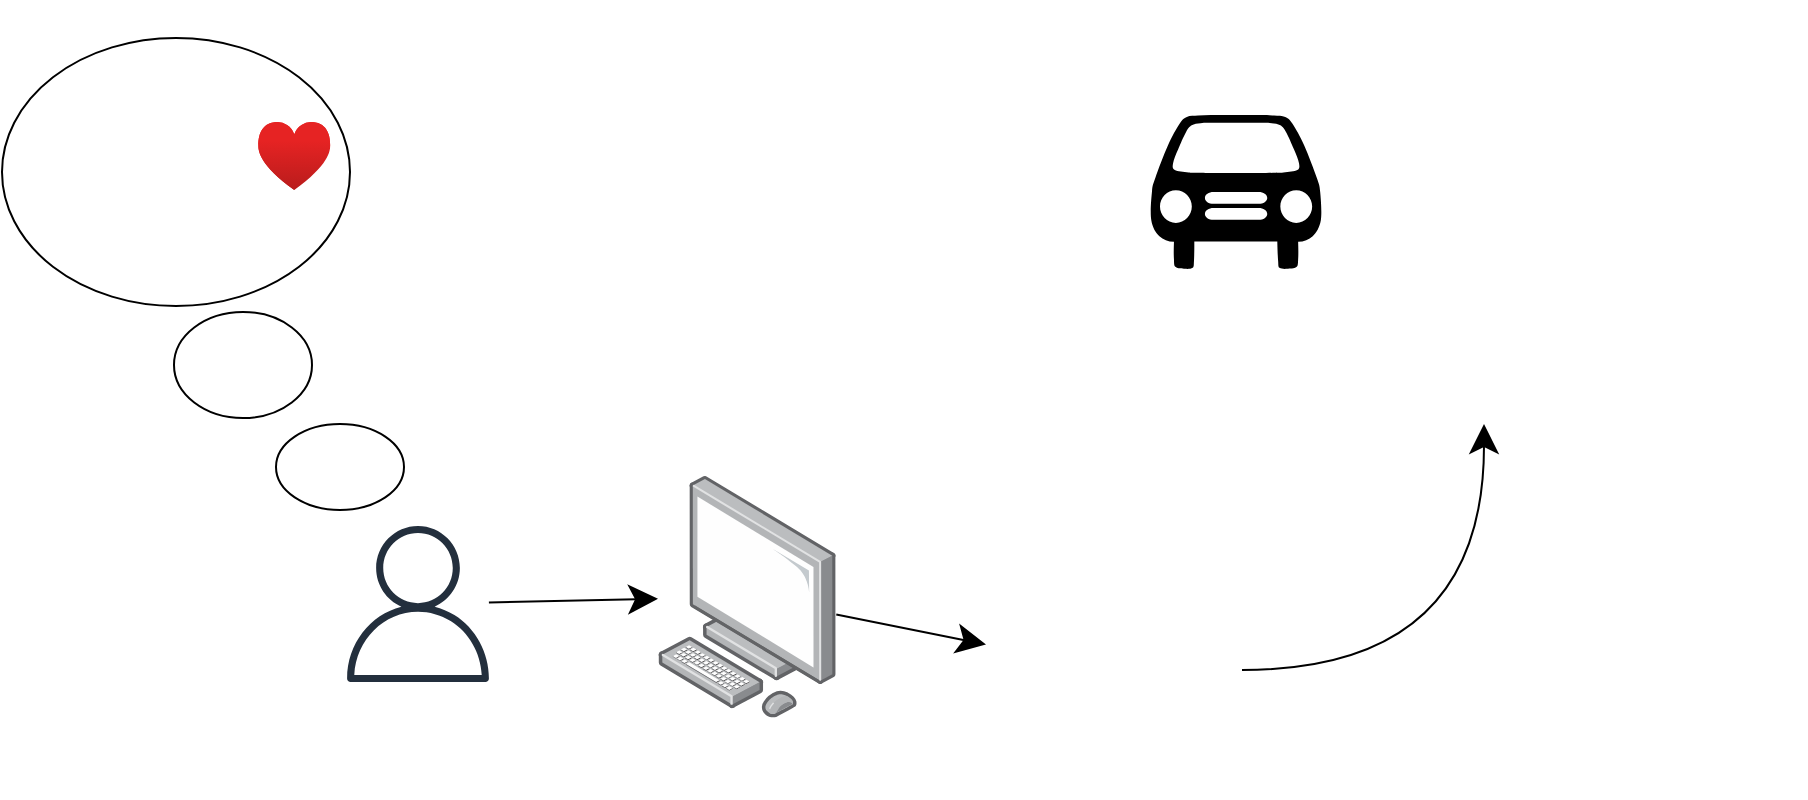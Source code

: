 <mxfile version="20.2.7" type="device"><diagram id="WkOgBvxKyQCOeYBCv4p8" name="Side-1"><mxGraphModel dx="1422" dy="737" grid="0" gridSize="10" guides="1" tooltips="1" connect="1" arrows="1" fold="1" page="1" pageScale="1" pageWidth="827" pageHeight="1169" math="0" shadow="0"><root><mxCell id="0"/><mxCell id="1" parent="0"/><mxCell id="uiPdd3m0rx1YK2ssWB4P-1" value="" style="points=[];aspect=fixed;html=1;align=center;shadow=0;dashed=0;image;image=img/lib/allied_telesis/computer_and_terminals/Personal_Computer.svg;" vertex="1" parent="1"><mxGeometry x="372" y="268" width="89.13" height="120.8" as="geometry"/></mxCell><mxCell id="uiPdd3m0rx1YK2ssWB4P-2" value="" style="sketch=0;outlineConnect=0;fontColor=#232F3E;gradientColor=none;fillColor=#232F3D;strokeColor=none;dashed=0;verticalLabelPosition=bottom;verticalAlign=top;align=center;html=1;fontSize=12;fontStyle=0;aspect=fixed;pointerEvents=1;shape=mxgraph.aws4.user;" vertex="1" parent="1"><mxGeometry x="213" y="293" width="78" height="78" as="geometry"/></mxCell><mxCell id="uiPdd3m0rx1YK2ssWB4P-3" value="" style="ellipse;whiteSpace=wrap;html=1;" vertex="1" parent="1"><mxGeometry x="181" y="242" width="64" height="43" as="geometry"/></mxCell><mxCell id="uiPdd3m0rx1YK2ssWB4P-4" value="" style="ellipse;whiteSpace=wrap;html=1;" vertex="1" parent="1"><mxGeometry x="130" y="186" width="69" height="53" as="geometry"/></mxCell><mxCell id="uiPdd3m0rx1YK2ssWB4P-5" value="" style="ellipse;whiteSpace=wrap;html=1;" vertex="1" parent="1"><mxGeometry x="44" y="49" width="174" height="134" as="geometry"/></mxCell><mxCell id="uiPdd3m0rx1YK2ssWB4P-6" value="" style="shape=image;html=1;verticalAlign=top;verticalLabelPosition=bottom;labelBackgroundColor=#ffffff;imageAspect=0;aspect=fixed;image=https://cdn0.iconfinder.com/data/icons/green-world-colored/80/electric-car-electrocar-tesla-128.png" vertex="1" parent="1"><mxGeometry x="58" y="59" width="114" height="114" as="geometry"/></mxCell><mxCell id="uiPdd3m0rx1YK2ssWB4P-7" value="" style="aspect=fixed;html=1;points=[];align=center;image;fontSize=12;image=img/lib/azure2/general/Heart.svg;" vertex="1" parent="1"><mxGeometry x="172" y="91" width="36.27" height="34" as="geometry"/></mxCell><mxCell id="uiPdd3m0rx1YK2ssWB4P-8" value="" style="endArrow=classic;html=1;rounded=0;startArrow=none;startFill=0;endFill=1;startSize=14;endSize=12;" edge="1" parent="1" source="uiPdd3m0rx1YK2ssWB4P-2" target="uiPdd3m0rx1YK2ssWB4P-1"><mxGeometry width="50" height="50" relative="1" as="geometry"><mxPoint x="293" y="483" as="sourcePoint"/><mxPoint x="343" y="433" as="targetPoint"/></mxGeometry></mxCell><mxCell id="uiPdd3m0rx1YK2ssWB4P-16" style="edgeStyle=orthogonalEdgeStyle;orthogonalLoop=1;jettySize=auto;html=1;exitX=1;exitY=0.5;exitDx=0;exitDy=0;fontSize=36;fontColor=#FFFFFF;startArrow=none;startFill=0;endArrow=classic;endFill=1;startSize=14;endSize=12;curved=1;" edge="1" parent="1" source="uiPdd3m0rx1YK2ssWB4P-15"><mxGeometry relative="1" as="geometry"><mxPoint x="785" y="242" as="targetPoint"/><Array as="points"><mxPoint x="785" y="365"/></Array></mxGeometry></mxCell><mxCell id="uiPdd3m0rx1YK2ssWB4P-15" value="" style="shape=image;html=1;verticalAlign=top;verticalLabelPosition=bottom;labelBackgroundColor=#ffffff;imageAspect=0;aspect=fixed;image=https://cdn4.iconfinder.com/data/icons/essentials-74/24/004_-_Website-128.png;labelBorderColor=none;fontSize=36;fontColor=#FFFFFF;" vertex="1" parent="1"><mxGeometry x="536" y="301" width="128" height="128" as="geometry"/></mxCell><mxCell id="uiPdd3m0rx1YK2ssWB4P-17" value="" style="group;labelBorderColor=none;labelBackgroundColor=none;" vertex="1" connectable="0" parent="1"><mxGeometry x="618" y="79" width="328" height="141.5" as="geometry"/></mxCell><mxCell id="uiPdd3m0rx1YK2ssWB4P-9" value="" style="shape=image;html=1;verticalAlign=top;verticalLabelPosition=bottom;labelBackgroundColor=#ffffff;imageAspect=0;aspect=fixed;image=https://cdn0.iconfinder.com/data/icons/green-world/80/Green_World-16-128.png" vertex="1" parent="uiPdd3m0rx1YK2ssWB4P-17"><mxGeometry x="234" width="94" height="94" as="geometry"/></mxCell><mxCell id="uiPdd3m0rx1YK2ssWB4P-11" value="" style="shape=mxgraph.signs.transportation.car_1;html=1;pointerEvents=1;fillColor=#000000;strokeColor=none;verticalLabelPosition=bottom;verticalAlign=top;align=center;" vertex="1" parent="uiPdd3m0rx1YK2ssWB4P-17"><mxGeometry y="8.5" width="86" height="77" as="geometry"/></mxCell><mxCell id="uiPdd3m0rx1YK2ssWB4P-13" value="" style="shape=image;html=1;verticalAlign=top;verticalLabelPosition=bottom;labelBackgroundColor=#ffffff;imageAspect=0;aspect=fixed;image=https://cdn2.iconfinder.com/data/icons/circle-icons-1/64/flame-128.png;fontSize=36;" vertex="1" parent="uiPdd3m0rx1YK2ssWB4P-17"><mxGeometry x="97" y="13.5" width="128" height="128" as="geometry"/></mxCell><mxCell id="uiPdd3m0rx1YK2ssWB4P-12" value="&lt;font style=&quot;font-size: 36px;&quot;&gt;VS&lt;/font&gt;" style="text;html=1;strokeColor=none;fillColor=none;align=center;verticalAlign=middle;whiteSpace=wrap;rounded=0;labelBorderColor=none;fontColor=#FFFFFF;labelBackgroundColor=none;" vertex="1" parent="uiPdd3m0rx1YK2ssWB4P-17"><mxGeometry x="131" y="58.5" width="60" height="30" as="geometry"/></mxCell><mxCell id="uiPdd3m0rx1YK2ssWB4P-18" value="" style="endArrow=classic;html=1;fontSize=36;fontColor=#FFFFFF;startSize=14;endSize=12;curved=1;" edge="1" parent="1" source="uiPdd3m0rx1YK2ssWB4P-1" target="uiPdd3m0rx1YK2ssWB4P-15"><mxGeometry width="50" height="50" relative="1" as="geometry"><mxPoint x="400" y="417" as="sourcePoint"/><mxPoint x="450" y="367" as="targetPoint"/></mxGeometry></mxCell><mxCell id="uiPdd3m0rx1YK2ssWB4P-19" value="" style="shape=image;html=1;verticalAlign=top;verticalLabelPosition=bottom;labelBackgroundColor=#ffffff;imageAspect=0;aspect=fixed;image=https://cdn0.iconfinder.com/data/icons/kameleon-free-pack/110/Money-Increase-128.png;labelBorderColor=none;fontSize=36;fontColor=#FFFFFF;" vertex="1" parent="1"><mxGeometry x="715" y="30" width="128" height="128" as="geometry"/></mxCell></root></mxGraphModel></diagram></mxfile>